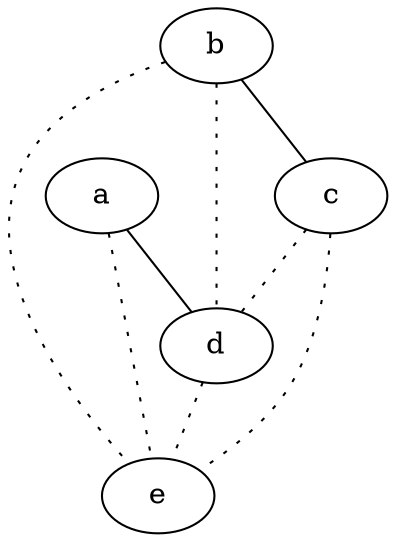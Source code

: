 graph {
a -- d;
a -- e [style=dotted];
b -- c;
b -- d [style=dotted];
b -- e [style=dotted];
c -- d [style=dotted];
c -- e [style=dotted];
d -- e [style=dotted];
}
